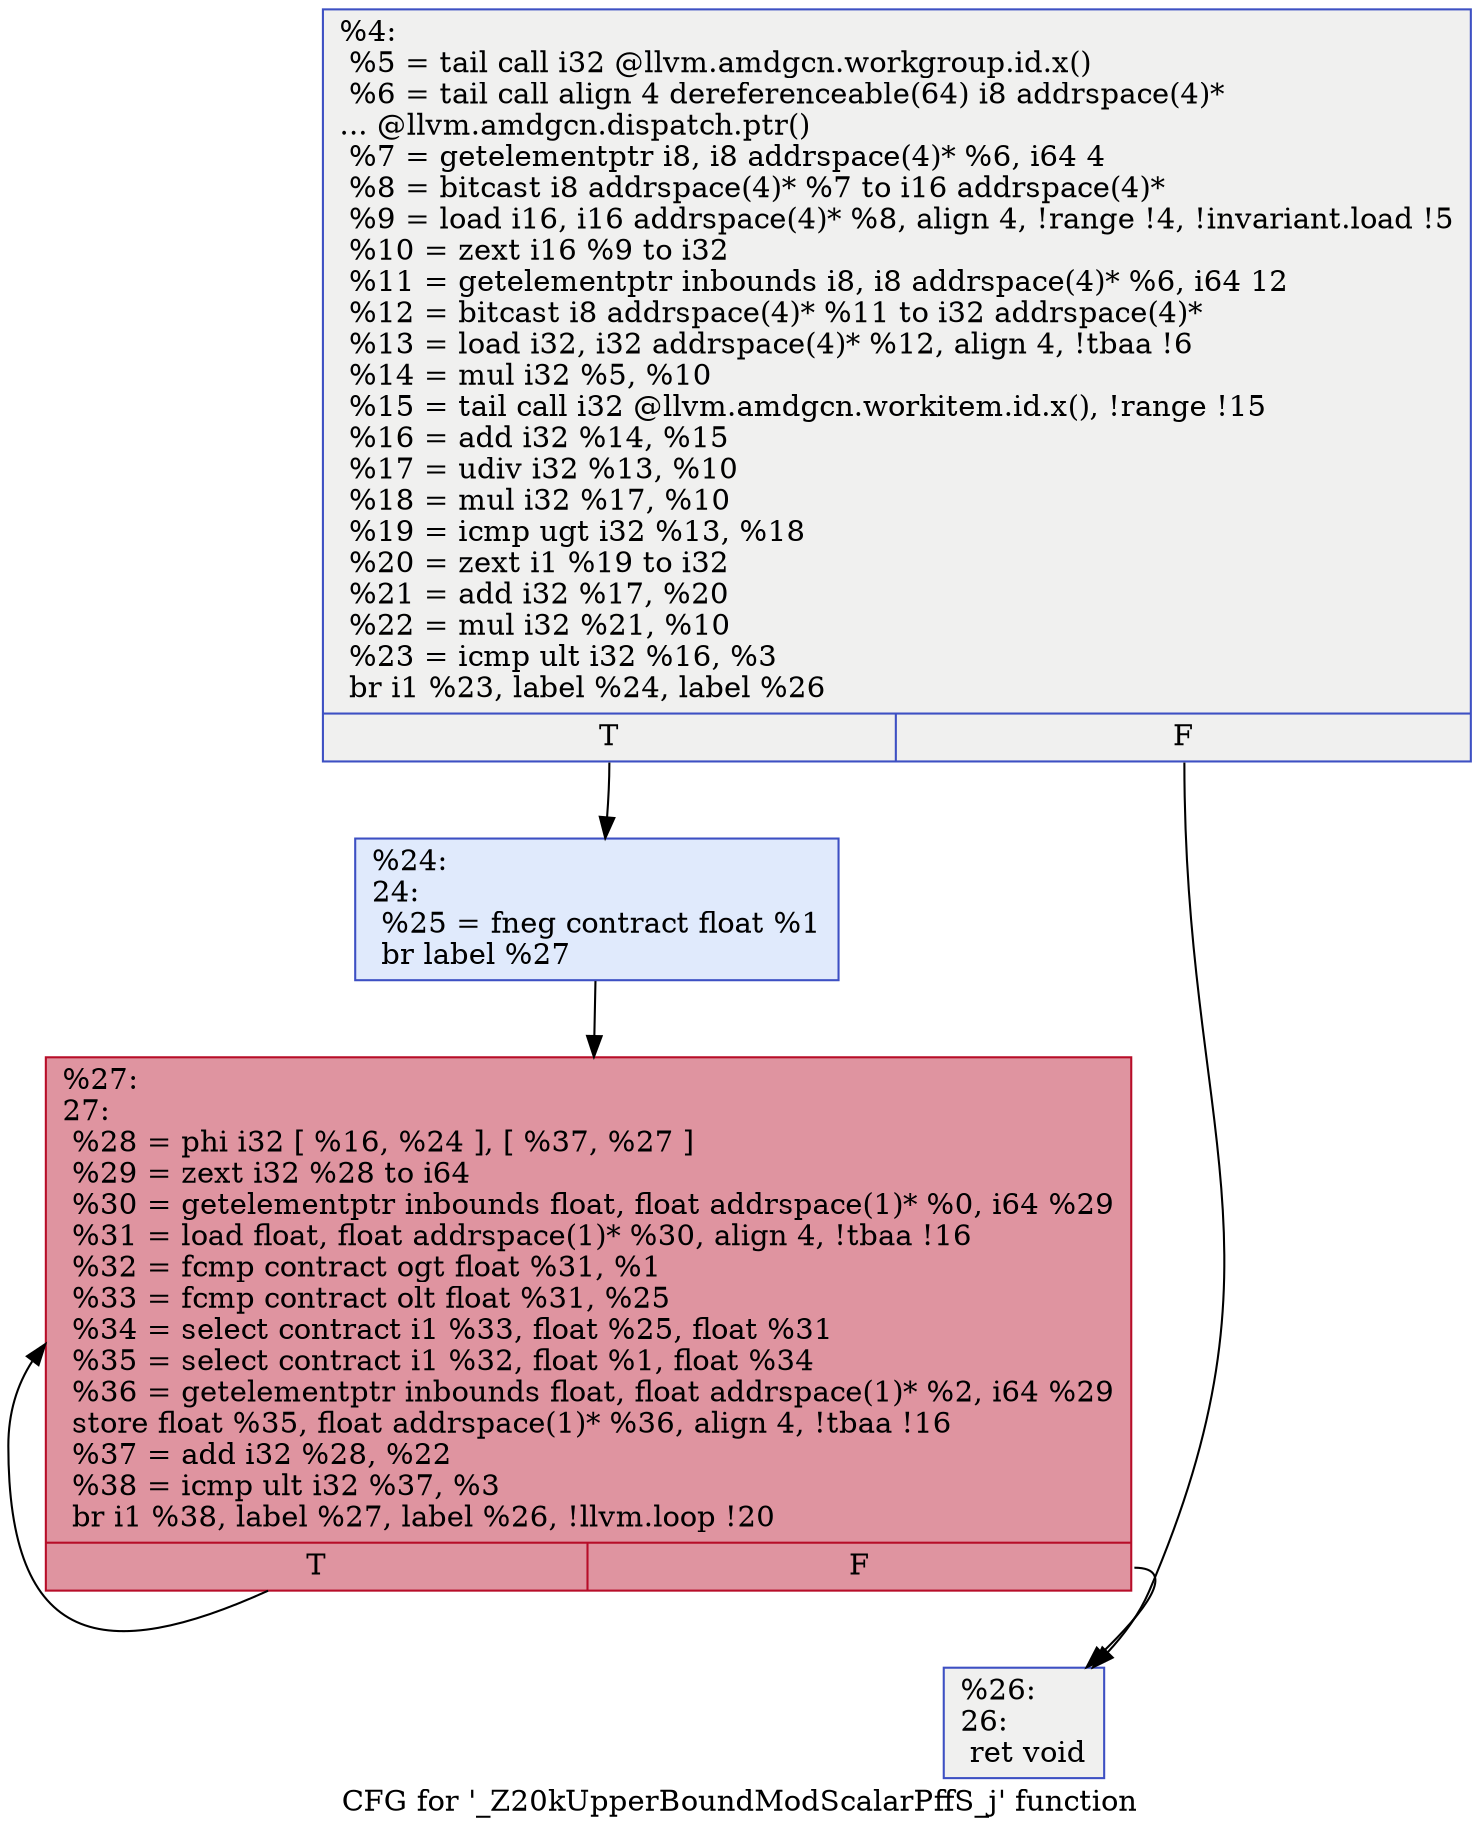 digraph "CFG for '_Z20kUpperBoundModScalarPffS_j' function" {
	label="CFG for '_Z20kUpperBoundModScalarPffS_j' function";

	Node0x4d7a540 [shape=record,color="#3d50c3ff", style=filled, fillcolor="#dedcdb70",label="{%4:\l  %5 = tail call i32 @llvm.amdgcn.workgroup.id.x()\l  %6 = tail call align 4 dereferenceable(64) i8 addrspace(4)*\l... @llvm.amdgcn.dispatch.ptr()\l  %7 = getelementptr i8, i8 addrspace(4)* %6, i64 4\l  %8 = bitcast i8 addrspace(4)* %7 to i16 addrspace(4)*\l  %9 = load i16, i16 addrspace(4)* %8, align 4, !range !4, !invariant.load !5\l  %10 = zext i16 %9 to i32\l  %11 = getelementptr inbounds i8, i8 addrspace(4)* %6, i64 12\l  %12 = bitcast i8 addrspace(4)* %11 to i32 addrspace(4)*\l  %13 = load i32, i32 addrspace(4)* %12, align 4, !tbaa !6\l  %14 = mul i32 %5, %10\l  %15 = tail call i32 @llvm.amdgcn.workitem.id.x(), !range !15\l  %16 = add i32 %14, %15\l  %17 = udiv i32 %13, %10\l  %18 = mul i32 %17, %10\l  %19 = icmp ugt i32 %13, %18\l  %20 = zext i1 %19 to i32\l  %21 = add i32 %17, %20\l  %22 = mul i32 %21, %10\l  %23 = icmp ult i32 %16, %3\l  br i1 %23, label %24, label %26\l|{<s0>T|<s1>F}}"];
	Node0x4d7a540:s0 -> Node0x4d7cb00;
	Node0x4d7a540:s1 -> Node0x4d7cb90;
	Node0x4d7cb00 [shape=record,color="#3d50c3ff", style=filled, fillcolor="#b9d0f970",label="{%24:\l24:                                               \l  %25 = fneg contract float %1\l  br label %27\l}"];
	Node0x4d7cb00 -> Node0x4d7cd40;
	Node0x4d7cb90 [shape=record,color="#3d50c3ff", style=filled, fillcolor="#dedcdb70",label="{%26:\l26:                                               \l  ret void\l}"];
	Node0x4d7cd40 [shape=record,color="#b70d28ff", style=filled, fillcolor="#b70d2870",label="{%27:\l27:                                               \l  %28 = phi i32 [ %16, %24 ], [ %37, %27 ]\l  %29 = zext i32 %28 to i64\l  %30 = getelementptr inbounds float, float addrspace(1)* %0, i64 %29\l  %31 = load float, float addrspace(1)* %30, align 4, !tbaa !16\l  %32 = fcmp contract ogt float %31, %1\l  %33 = fcmp contract olt float %31, %25\l  %34 = select contract i1 %33, float %25, float %31\l  %35 = select contract i1 %32, float %1, float %34\l  %36 = getelementptr inbounds float, float addrspace(1)* %2, i64 %29\l  store float %35, float addrspace(1)* %36, align 4, !tbaa !16\l  %37 = add i32 %28, %22\l  %38 = icmp ult i32 %37, %3\l  br i1 %38, label %27, label %26, !llvm.loop !20\l|{<s0>T|<s1>F}}"];
	Node0x4d7cd40:s0 -> Node0x4d7cd40;
	Node0x4d7cd40:s1 -> Node0x4d7cb90;
}
